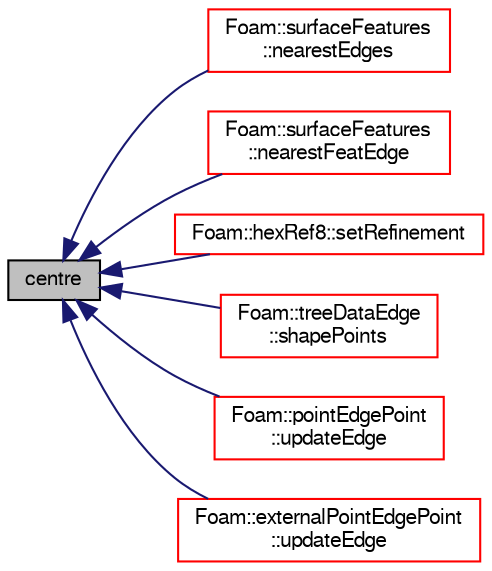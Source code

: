 digraph "centre"
{
  bgcolor="transparent";
  edge [fontname="FreeSans",fontsize="10",labelfontname="FreeSans",labelfontsize="10"];
  node [fontname="FreeSans",fontsize="10",shape=record];
  rankdir="LR";
  Node609 [label="centre",height=0.2,width=0.4,color="black", fillcolor="grey75", style="filled", fontcolor="black"];
  Node609 -> Node610 [dir="back",color="midnightblue",fontsize="10",style="solid",fontname="FreeSans"];
  Node610 [label="Foam::surfaceFeatures\l::nearestEdges",height=0.2,width=0.4,color="red",URL="$a25510.html#a87eba1a1148a3f534ea33e868d2b7dc0",tooltip="Like nearestSamples but now gets nearest point on. "];
  Node609 -> Node615 [dir="back",color="midnightblue",fontsize="10",style="solid",fontname="FreeSans"];
  Node615 [label="Foam::surfaceFeatures\l::nearestFeatEdge",height=0.2,width=0.4,color="red",URL="$a25510.html#ac01d061da5ba76a939ce2165a67352f3",tooltip="Find nearest feature edge to each surface edge. Uses the. "];
  Node609 -> Node618 [dir="back",color="midnightblue",fontsize="10",style="solid",fontname="FreeSans"];
  Node618 [label="Foam::hexRef8::setRefinement",height=0.2,width=0.4,color="red",URL="$a21654.html#a59cb8a999be096950b6cc4f7c457426b",tooltip="Insert refinement. All selected cells will be split into 8. "];
  Node609 -> Node624 [dir="back",color="midnightblue",fontsize="10",style="solid",fontname="FreeSans"];
  Node624 [label="Foam::treeDataEdge\l::shapePoints",height=0.2,width=0.4,color="red",URL="$a25030.html#aeef9078dd91d58c4cede06e7a9cee2cb",tooltip="Get representative point cloud for all shapes inside. "];
  Node609 -> Node626 [dir="back",color="midnightblue",fontsize="10",style="solid",fontname="FreeSans"];
  Node626 [label="Foam::pointEdgePoint\l::updateEdge",height=0.2,width=0.4,color="red",URL="$a24850.html#aedc0386af93b55819ff8b525e1dd89ae",tooltip="Influence of point on edge. "];
  Node609 -> Node630 [dir="back",color="midnightblue",fontsize="10",style="solid",fontname="FreeSans"];
  Node630 [label="Foam::externalPointEdgePoint\l::updateEdge",height=0.2,width=0.4,color="red",URL="$a29538.html#a90e0bea72f9f2257b171dcb6ccac8ed1",tooltip="Influence of point on edge. "];
}
